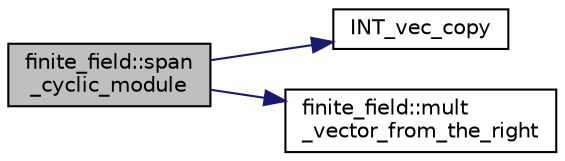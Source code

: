 digraph "finite_field::span_cyclic_module"
{
  edge [fontname="Helvetica",fontsize="10",labelfontname="Helvetica",labelfontsize="10"];
  node [fontname="Helvetica",fontsize="10",shape=record];
  rankdir="LR";
  Node18749 [label="finite_field::span\l_cyclic_module",height=0.2,width=0.4,color="black", fillcolor="grey75", style="filled", fontcolor="black"];
  Node18749 -> Node18750 [color="midnightblue",fontsize="10",style="solid",fontname="Helvetica"];
  Node18750 [label="INT_vec_copy",height=0.2,width=0.4,color="black", fillcolor="white", style="filled",URL="$df/dbf/sajeeb_8_c.html#ac2d875e27e009af6ec04d17254d11075"];
  Node18749 -> Node18751 [color="midnightblue",fontsize="10",style="solid",fontname="Helvetica"];
  Node18751 [label="finite_field::mult\l_vector_from_the_right",height=0.2,width=0.4,color="black", fillcolor="white", style="filled",URL="$df/d5a/classfinite__field.html#a7a6de59441b867aac84f3f0c711a851a"];
}
